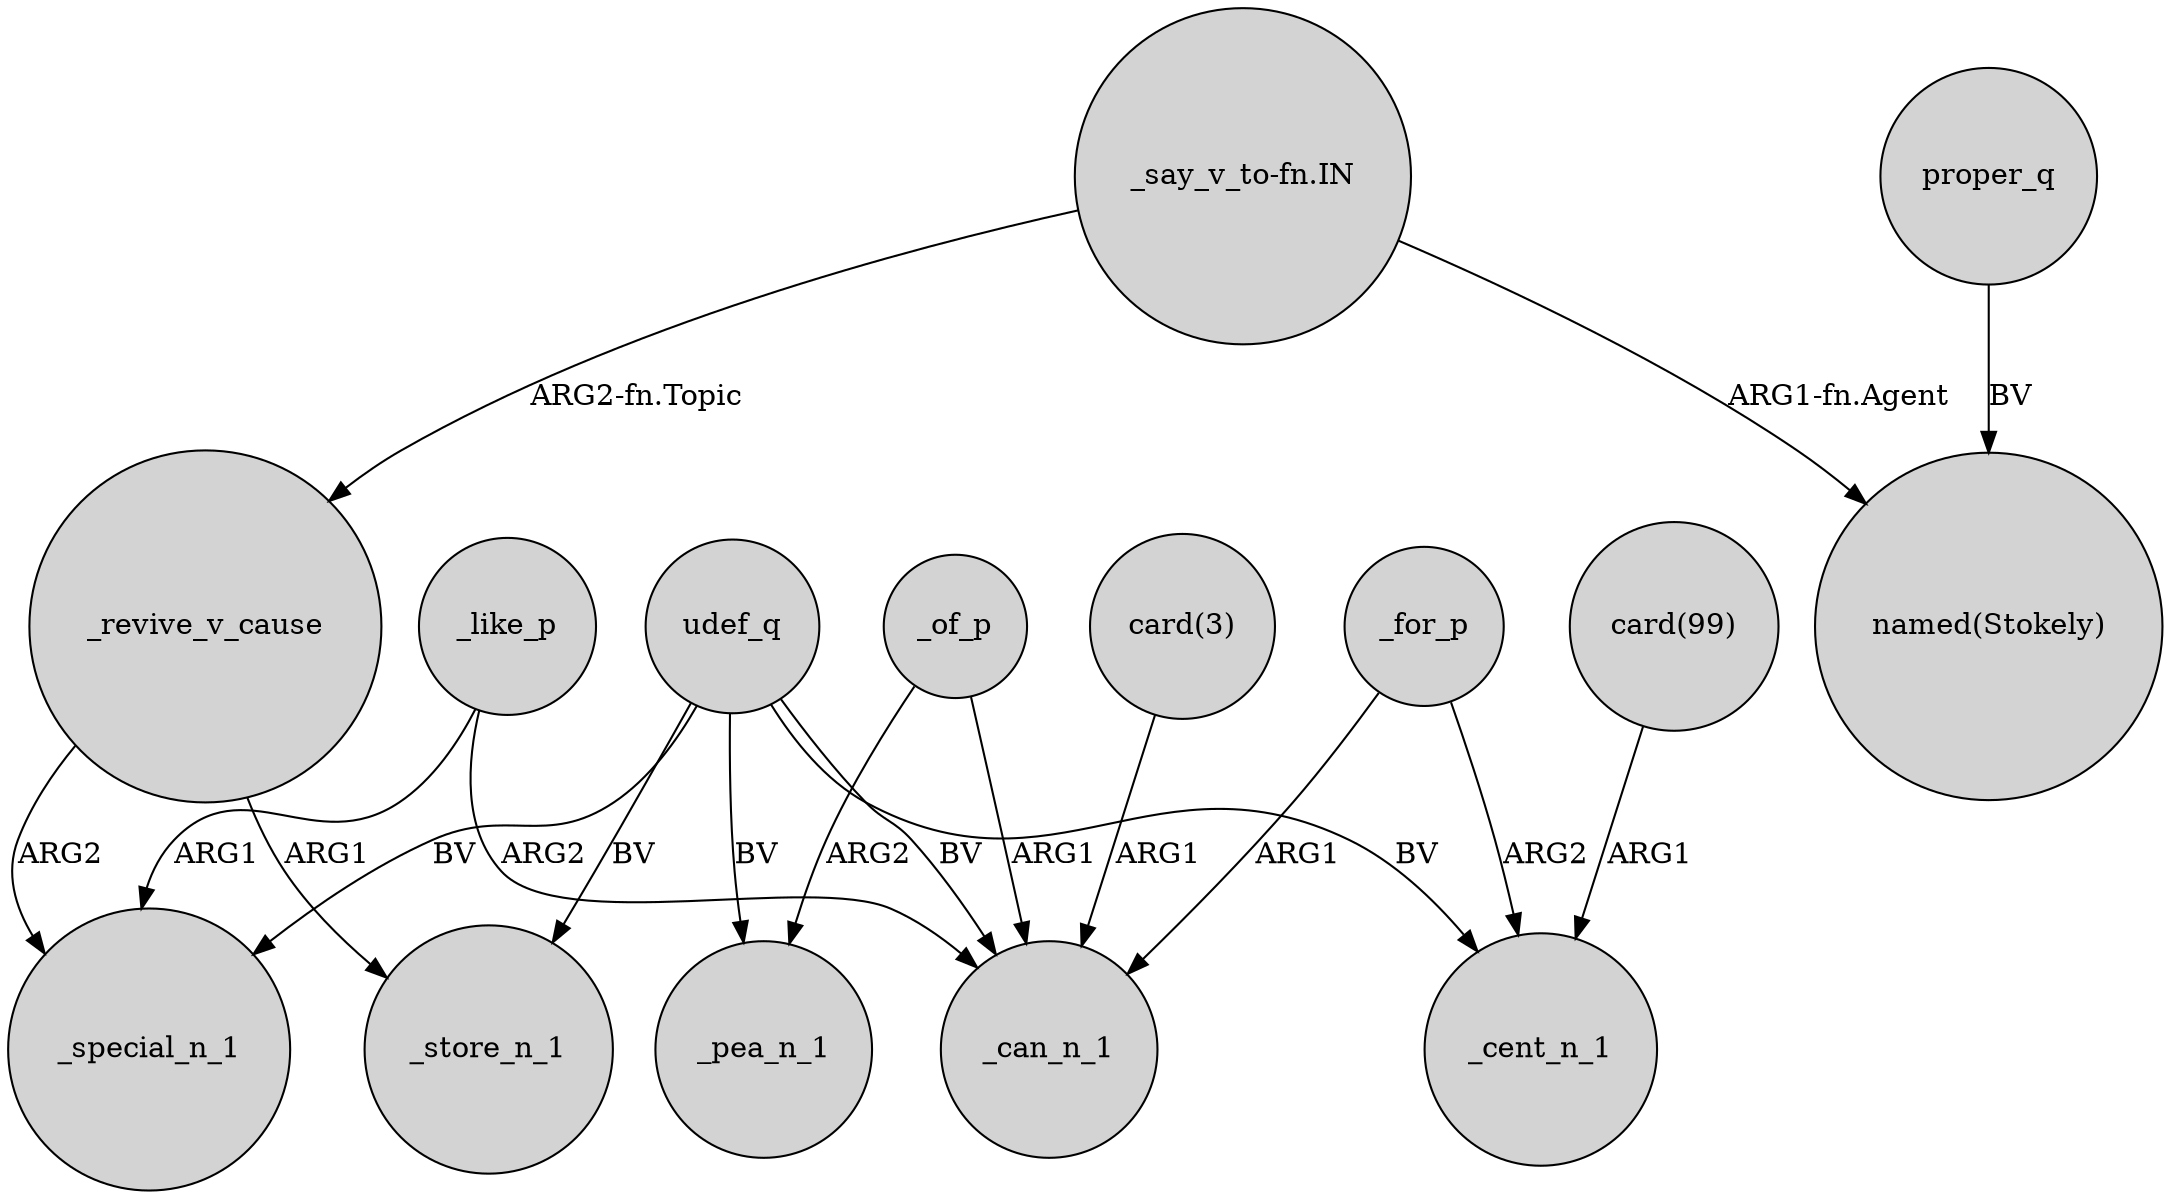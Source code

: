 digraph {
	node [shape=circle style=filled]
	_revive_v_cause -> _store_n_1 [label=ARG1]
	udef_q -> _special_n_1 [label=BV]
	"_say_v_to-fn.IN" -> "named(Stokely)" [label="ARG1-fn.Agent"]
	"_say_v_to-fn.IN" -> _revive_v_cause [label="ARG2-fn.Topic"]
	"card(3)" -> _can_n_1 [label=ARG1]
	_like_p -> _special_n_1 [label=ARG1]
	_for_p -> _can_n_1 [label=ARG1]
	_of_p -> _pea_n_1 [label=ARG2]
	proper_q -> "named(Stokely)" [label=BV]
	_revive_v_cause -> _special_n_1 [label=ARG2]
	udef_q -> _pea_n_1 [label=BV]
	udef_q -> _cent_n_1 [label=BV]
	_of_p -> _can_n_1 [label=ARG1]
	udef_q -> _store_n_1 [label=BV]
	_like_p -> _can_n_1 [label=ARG2]
	_for_p -> _cent_n_1 [label=ARG2]
	udef_q -> _can_n_1 [label=BV]
	"card(99)" -> _cent_n_1 [label=ARG1]
}
